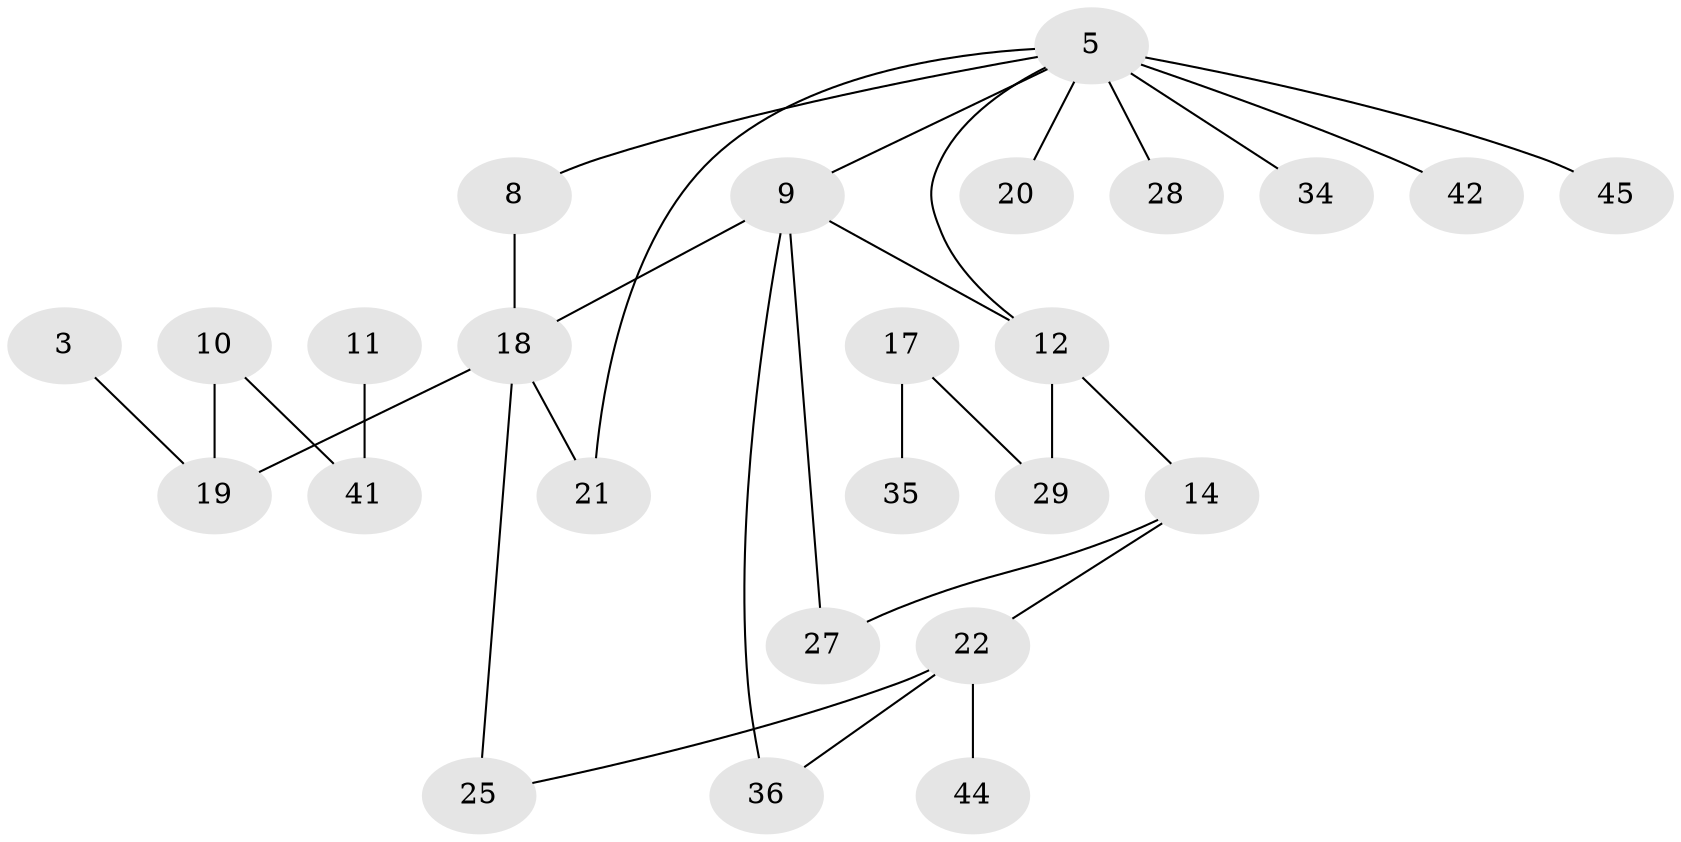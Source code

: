 // original degree distribution, {2: 0.2391304347826087, 0: 0.1956521739130435, 3: 0.18478260869565216, 1: 0.29347826086956524, 4: 0.06521739130434782, 5: 0.021739130434782608}
// Generated by graph-tools (version 1.1) at 2025/48/03/04/25 22:48:25]
// undirected, 25 vertices, 30 edges
graph export_dot {
  node [color=gray90,style=filled];
  3;
  5;
  8;
  9;
  10;
  11;
  12;
  14;
  17;
  18;
  19;
  20;
  21;
  22;
  25;
  27;
  28;
  29;
  34;
  35;
  36;
  41;
  42;
  44;
  45;
  3 -- 19 [weight=1.0];
  5 -- 8 [weight=1.0];
  5 -- 9 [weight=1.0];
  5 -- 12 [weight=1.0];
  5 -- 20 [weight=1.0];
  5 -- 21 [weight=1.0];
  5 -- 28 [weight=1.0];
  5 -- 34 [weight=1.0];
  5 -- 42 [weight=2.0];
  5 -- 45 [weight=1.0];
  8 -- 18 [weight=1.0];
  9 -- 12 [weight=2.0];
  9 -- 18 [weight=1.0];
  9 -- 27 [weight=2.0];
  9 -- 36 [weight=1.0];
  10 -- 19 [weight=1.0];
  10 -- 41 [weight=1.0];
  11 -- 41 [weight=1.0];
  12 -- 14 [weight=1.0];
  12 -- 29 [weight=1.0];
  14 -- 22 [weight=1.0];
  14 -- 27 [weight=1.0];
  17 -- 29 [weight=1.0];
  17 -- 35 [weight=1.0];
  18 -- 19 [weight=1.0];
  18 -- 21 [weight=1.0];
  18 -- 25 [weight=2.0];
  22 -- 25 [weight=1.0];
  22 -- 36 [weight=1.0];
  22 -- 44 [weight=1.0];
}

